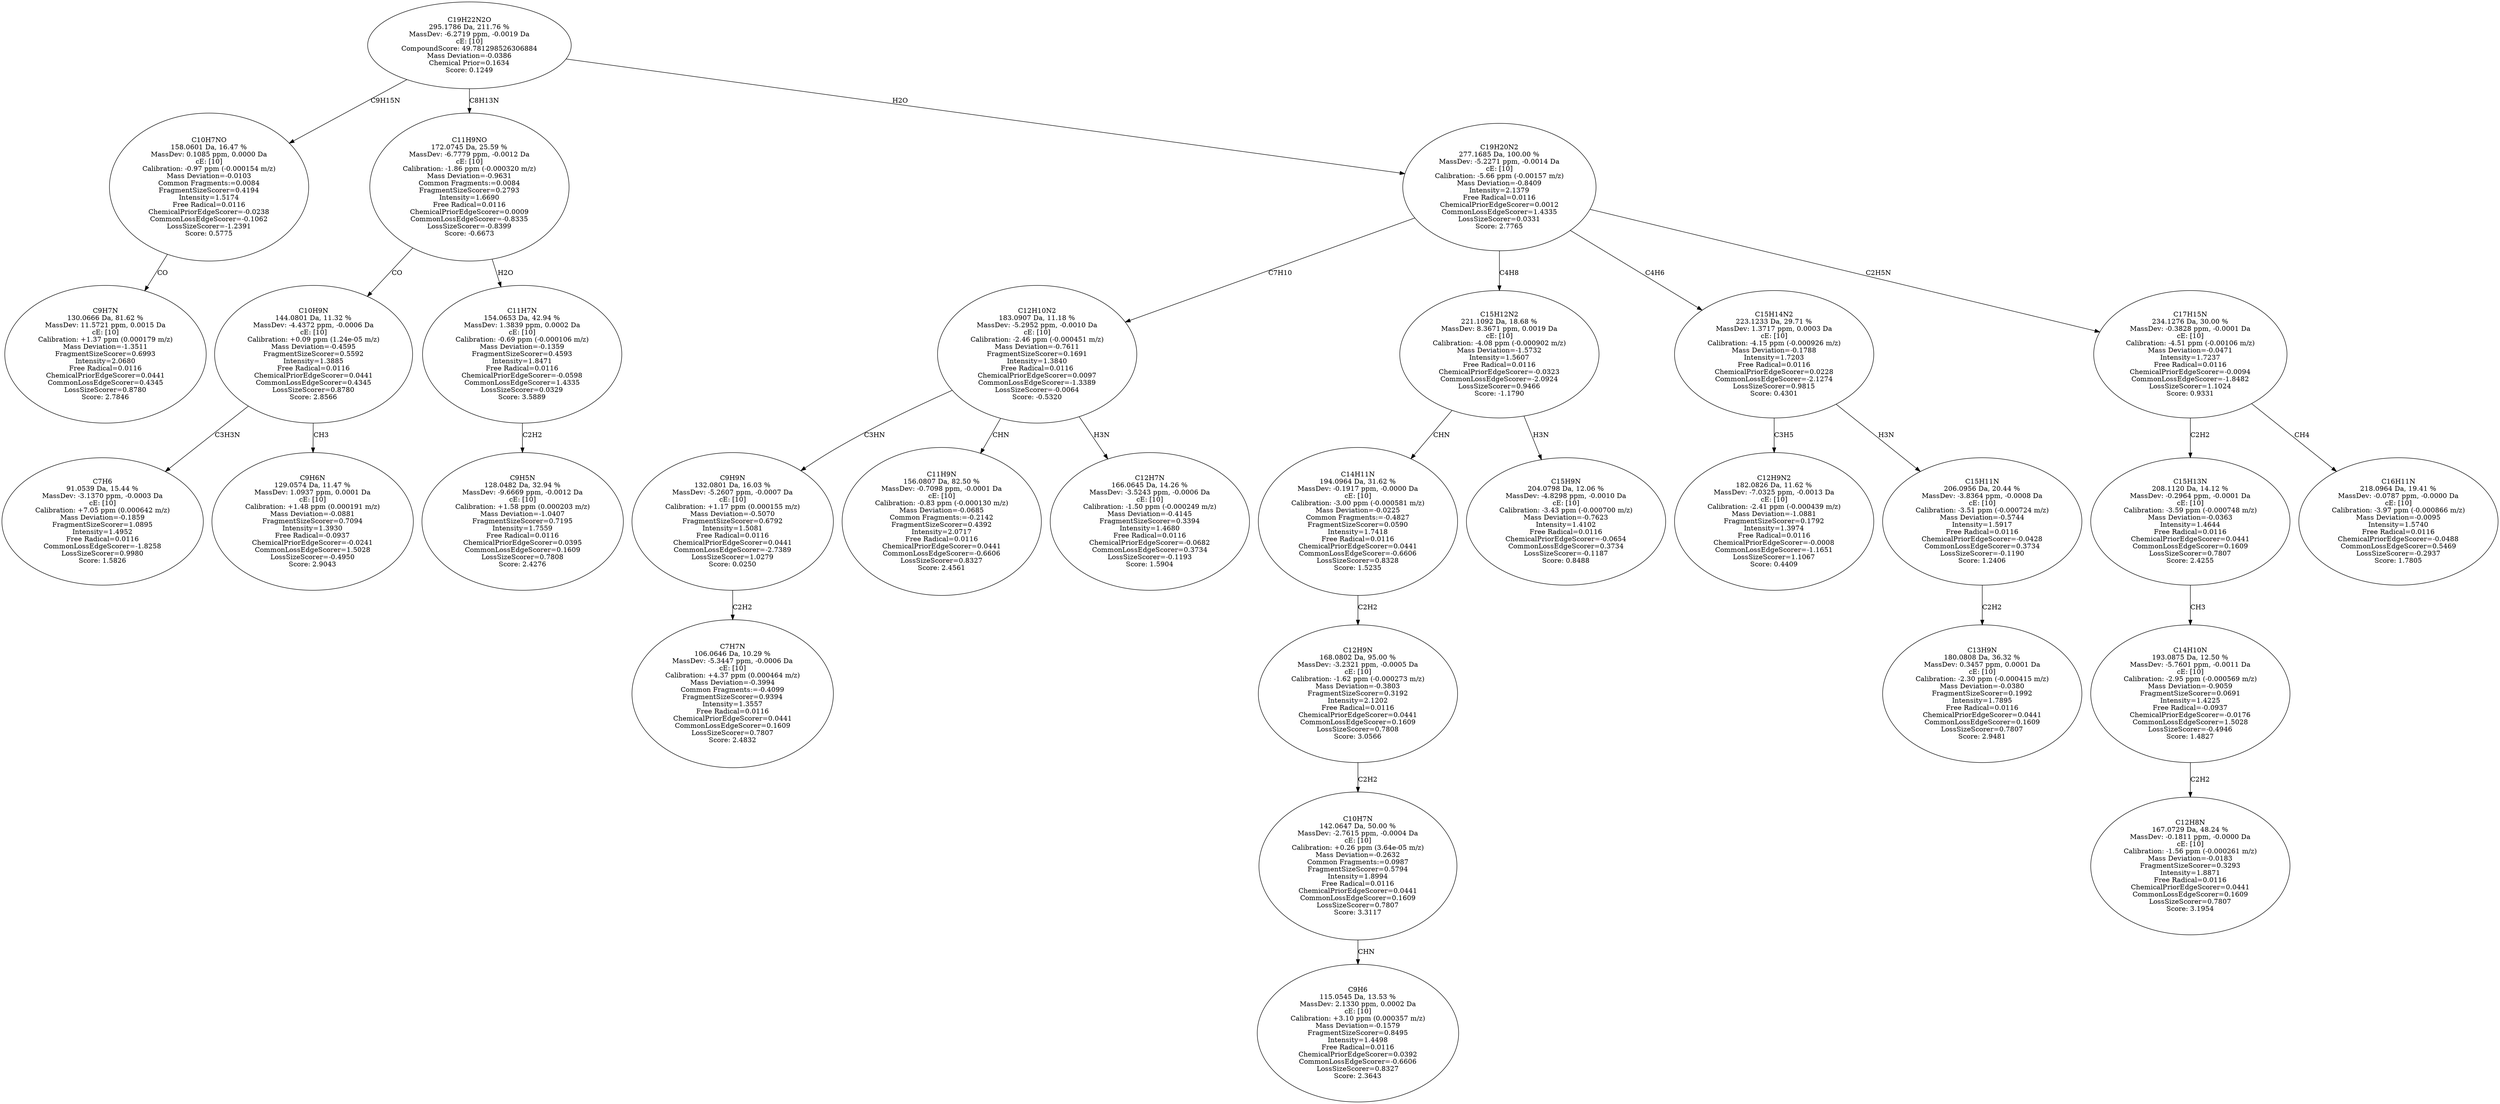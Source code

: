 strict digraph {
v1 [label="C9H7N\n130.0666 Da, 81.62 %\nMassDev: 11.5721 ppm, 0.0015 Da\ncE: [10]\nCalibration: +1.37 ppm (0.000179 m/z)\nMass Deviation=-1.3511\nFragmentSizeScorer=0.6993\nIntensity=2.0680\nFree Radical=0.0116\nChemicalPriorEdgeScorer=0.0441\nCommonLossEdgeScorer=0.4345\nLossSizeScorer=0.8780\nScore: 2.7846"];
v2 [label="C10H7NO\n158.0601 Da, 16.47 %\nMassDev: 0.1085 ppm, 0.0000 Da\ncE: [10]\nCalibration: -0.97 ppm (-0.000154 m/z)\nMass Deviation=-0.0103\nCommon Fragments:=0.0084\nFragmentSizeScorer=0.4194\nIntensity=1.5174\nFree Radical=0.0116\nChemicalPriorEdgeScorer=-0.0238\nCommonLossEdgeScorer=-0.1062\nLossSizeScorer=-1.2391\nScore: 0.5775"];
v3 [label="C7H6\n91.0539 Da, 15.44 %\nMassDev: -3.1370 ppm, -0.0003 Da\ncE: [10]\nCalibration: +7.05 ppm (0.000642 m/z)\nMass Deviation=-0.1859\nFragmentSizeScorer=1.0895\nIntensity=1.4952\nFree Radical=0.0116\nCommonLossEdgeScorer=-1.8258\nLossSizeScorer=0.9980\nScore: 1.5826"];
v4 [label="C9H6N\n129.0574 Da, 11.47 %\nMassDev: 1.0937 ppm, 0.0001 Da\ncE: [10]\nCalibration: +1.48 ppm (0.000191 m/z)\nMass Deviation=-0.0881\nFragmentSizeScorer=0.7094\nIntensity=1.3930\nFree Radical=-0.0937\nChemicalPriorEdgeScorer=-0.0241\nCommonLossEdgeScorer=1.5028\nLossSizeScorer=-0.4950\nScore: 2.9043"];
v5 [label="C10H9N\n144.0801 Da, 11.32 %\nMassDev: -4.4372 ppm, -0.0006 Da\ncE: [10]\nCalibration: +0.09 ppm (1.24e-05 m/z)\nMass Deviation=-0.4595\nFragmentSizeScorer=0.5592\nIntensity=1.3885\nFree Radical=0.0116\nChemicalPriorEdgeScorer=0.0441\nCommonLossEdgeScorer=0.4345\nLossSizeScorer=0.8780\nScore: 2.8566"];
v6 [label="C9H5N\n128.0482 Da, 32.94 %\nMassDev: -9.6669 ppm, -0.0012 Da\ncE: [10]\nCalibration: +1.58 ppm (0.000203 m/z)\nMass Deviation=-1.0407\nFragmentSizeScorer=0.7195\nIntensity=1.7559\nFree Radical=0.0116\nChemicalPriorEdgeScorer=0.0395\nCommonLossEdgeScorer=0.1609\nLossSizeScorer=0.7808\nScore: 2.4276"];
v7 [label="C11H7N\n154.0653 Da, 42.94 %\nMassDev: 1.3839 ppm, 0.0002 Da\ncE: [10]\nCalibration: -0.69 ppm (-0.000106 m/z)\nMass Deviation=-0.1359\nFragmentSizeScorer=0.4593\nIntensity=1.8471\nFree Radical=0.0116\nChemicalPriorEdgeScorer=-0.0598\nCommonLossEdgeScorer=1.4335\nLossSizeScorer=0.0329\nScore: 3.5889"];
v8 [label="C11H9NO\n172.0745 Da, 25.59 %\nMassDev: -6.7779 ppm, -0.0012 Da\ncE: [10]\nCalibration: -1.86 ppm (-0.000320 m/z)\nMass Deviation=-0.9631\nCommon Fragments:=0.0084\nFragmentSizeScorer=0.2793\nIntensity=1.6690\nFree Radical=0.0116\nChemicalPriorEdgeScorer=0.0009\nCommonLossEdgeScorer=-0.8335\nLossSizeScorer=-0.8399\nScore: -0.6673"];
v9 [label="C7H7N\n106.0646 Da, 10.29 %\nMassDev: -5.3447 ppm, -0.0006 Da\ncE: [10]\nCalibration: +4.37 ppm (0.000464 m/z)\nMass Deviation=-0.3994\nCommon Fragments:=-0.4099\nFragmentSizeScorer=0.9394\nIntensity=1.3557\nFree Radical=0.0116\nChemicalPriorEdgeScorer=0.0441\nCommonLossEdgeScorer=0.1609\nLossSizeScorer=0.7807\nScore: 2.4832"];
v10 [label="C9H9N\n132.0801 Da, 16.03 %\nMassDev: -5.2607 ppm, -0.0007 Da\ncE: [10]\nCalibration: +1.17 ppm (0.000155 m/z)\nMass Deviation=-0.5070\nFragmentSizeScorer=0.6792\nIntensity=1.5081\nFree Radical=0.0116\nChemicalPriorEdgeScorer=0.0441\nCommonLossEdgeScorer=-2.7389\nLossSizeScorer=1.0279\nScore: 0.0250"];
v11 [label="C11H9N\n156.0807 Da, 82.50 %\nMassDev: -0.7098 ppm, -0.0001 Da\ncE: [10]\nCalibration: -0.83 ppm (-0.000130 m/z)\nMass Deviation=-0.0685\nCommon Fragments:=-0.2142\nFragmentSizeScorer=0.4392\nIntensity=2.0717\nFree Radical=0.0116\nChemicalPriorEdgeScorer=0.0441\nCommonLossEdgeScorer=-0.6606\nLossSizeScorer=0.8327\nScore: 2.4561"];
v12 [label="C12H7N\n166.0645 Da, 14.26 %\nMassDev: -3.5243 ppm, -0.0006 Da\ncE: [10]\nCalibration: -1.50 ppm (-0.000249 m/z)\nMass Deviation=-0.4145\nFragmentSizeScorer=0.3394\nIntensity=1.4680\nFree Radical=0.0116\nChemicalPriorEdgeScorer=-0.0682\nCommonLossEdgeScorer=0.3734\nLossSizeScorer=-0.1193\nScore: 1.5904"];
v13 [label="C12H10N2\n183.0907 Da, 11.18 %\nMassDev: -5.2952 ppm, -0.0010 Da\ncE: [10]\nCalibration: -2.46 ppm (-0.000451 m/z)\nMass Deviation=-0.7611\nFragmentSizeScorer=0.1691\nIntensity=1.3840\nFree Radical=0.0116\nChemicalPriorEdgeScorer=0.0097\nCommonLossEdgeScorer=-1.3389\nLossSizeScorer=-0.0064\nScore: -0.5320"];
v14 [label="C9H6\n115.0545 Da, 13.53 %\nMassDev: 2.1330 ppm, 0.0002 Da\ncE: [10]\nCalibration: +3.10 ppm (0.000357 m/z)\nMass Deviation=-0.1579\nFragmentSizeScorer=0.8495\nIntensity=1.4498\nFree Radical=0.0116\nChemicalPriorEdgeScorer=0.0392\nCommonLossEdgeScorer=-0.6606\nLossSizeScorer=0.8327\nScore: 2.3643"];
v15 [label="C10H7N\n142.0647 Da, 50.00 %\nMassDev: -2.7615 ppm, -0.0004 Da\ncE: [10]\nCalibration: +0.26 ppm (3.64e-05 m/z)\nMass Deviation=-0.2632\nCommon Fragments:=0.0987\nFragmentSizeScorer=0.5794\nIntensity=1.8994\nFree Radical=0.0116\nChemicalPriorEdgeScorer=0.0441\nCommonLossEdgeScorer=0.1609\nLossSizeScorer=0.7807\nScore: 3.3117"];
v16 [label="C12H9N\n168.0802 Da, 95.00 %\nMassDev: -3.2321 ppm, -0.0005 Da\ncE: [10]\nCalibration: -1.62 ppm (-0.000273 m/z)\nMass Deviation=-0.3803\nFragmentSizeScorer=0.3192\nIntensity=2.1202\nFree Radical=0.0116\nChemicalPriorEdgeScorer=0.0441\nCommonLossEdgeScorer=0.1609\nLossSizeScorer=0.7808\nScore: 3.0566"];
v17 [label="C14H11N\n194.0964 Da, 31.62 %\nMassDev: -0.1917 ppm, -0.0000 Da\ncE: [10]\nCalibration: -3.00 ppm (-0.000581 m/z)\nMass Deviation=-0.0225\nCommon Fragments:=-0.4827\nFragmentSizeScorer=0.0590\nIntensity=1.7418\nFree Radical=0.0116\nChemicalPriorEdgeScorer=0.0441\nCommonLossEdgeScorer=-0.6606\nLossSizeScorer=0.8328\nScore: 1.5235"];
v18 [label="C15H9N\n204.0798 Da, 12.06 %\nMassDev: -4.8298 ppm, -0.0010 Da\ncE: [10]\nCalibration: -3.43 ppm (-0.000700 m/z)\nMass Deviation=-0.7623\nIntensity=1.4102\nFree Radical=0.0116\nChemicalPriorEdgeScorer=-0.0654\nCommonLossEdgeScorer=0.3734\nLossSizeScorer=-0.1187\nScore: 0.8488"];
v19 [label="C15H12N2\n221.1092 Da, 18.68 %\nMassDev: 8.3671 ppm, 0.0019 Da\ncE: [10]\nCalibration: -4.08 ppm (-0.000902 m/z)\nMass Deviation=-1.5732\nIntensity=1.5607\nFree Radical=0.0116\nChemicalPriorEdgeScorer=-0.0323\nCommonLossEdgeScorer=-2.0924\nLossSizeScorer=0.9466\nScore: -1.1790"];
v20 [label="C12H9N2\n182.0826 Da, 11.62 %\nMassDev: -7.0325 ppm, -0.0013 Da\ncE: [10]\nCalibration: -2.41 ppm (-0.000439 m/z)\nMass Deviation=-1.0881\nFragmentSizeScorer=0.1792\nIntensity=1.3974\nFree Radical=0.0116\nChemicalPriorEdgeScorer=-0.0008\nCommonLossEdgeScorer=-1.1651\nLossSizeScorer=1.1067\nScore: 0.4409"];
v21 [label="C13H9N\n180.0808 Da, 36.32 %\nMassDev: 0.3457 ppm, 0.0001 Da\ncE: [10]\nCalibration: -2.30 ppm (-0.000415 m/z)\nMass Deviation=-0.0380\nFragmentSizeScorer=0.1992\nIntensity=1.7895\nFree Radical=0.0116\nChemicalPriorEdgeScorer=0.0441\nCommonLossEdgeScorer=0.1609\nLossSizeScorer=0.7807\nScore: 2.9481"];
v22 [label="C15H11N\n206.0956 Da, 20.44 %\nMassDev: -3.8364 ppm, -0.0008 Da\ncE: [10]\nCalibration: -3.51 ppm (-0.000724 m/z)\nMass Deviation=-0.5744\nIntensity=1.5917\nFree Radical=0.0116\nChemicalPriorEdgeScorer=-0.0428\nCommonLossEdgeScorer=0.3734\nLossSizeScorer=-0.1190\nScore: 1.2406"];
v23 [label="C15H14N2\n223.1233 Da, 29.71 %\nMassDev: 1.3717 ppm, 0.0003 Da\ncE: [10]\nCalibration: -4.15 ppm (-0.000926 m/z)\nMass Deviation=-0.1788\nIntensity=1.7203\nFree Radical=0.0116\nChemicalPriorEdgeScorer=0.0228\nCommonLossEdgeScorer=-2.1274\nLossSizeScorer=0.9815\nScore: 0.4301"];
v24 [label="C12H8N\n167.0729 Da, 48.24 %\nMassDev: -0.1811 ppm, -0.0000 Da\ncE: [10]\nCalibration: -1.56 ppm (-0.000261 m/z)\nMass Deviation=-0.0183\nFragmentSizeScorer=0.3293\nIntensity=1.8871\nFree Radical=0.0116\nChemicalPriorEdgeScorer=0.0441\nCommonLossEdgeScorer=0.1609\nLossSizeScorer=0.7807\nScore: 3.1954"];
v25 [label="C14H10N\n193.0875 Da, 12.50 %\nMassDev: -5.7601 ppm, -0.0011 Da\ncE: [10]\nCalibration: -2.95 ppm (-0.000569 m/z)\nMass Deviation=-0.9059\nFragmentSizeScorer=0.0691\nIntensity=1.4225\nFree Radical=-0.0937\nChemicalPriorEdgeScorer=-0.0176\nCommonLossEdgeScorer=1.5028\nLossSizeScorer=-0.4946\nScore: 1.4827"];
v26 [label="C15H13N\n208.1120 Da, 14.12 %\nMassDev: -0.2964 ppm, -0.0001 Da\ncE: [10]\nCalibration: -3.59 ppm (-0.000748 m/z)\nMass Deviation=-0.0363\nIntensity=1.4644\nFree Radical=0.0116\nChemicalPriorEdgeScorer=0.0441\nCommonLossEdgeScorer=0.1609\nLossSizeScorer=0.7807\nScore: 2.4255"];
v27 [label="C16H11N\n218.0964 Da, 19.41 %\nMassDev: -0.0787 ppm, -0.0000 Da\ncE: [10]\nCalibration: -3.97 ppm (-0.000866 m/z)\nMass Deviation=-0.0095\nIntensity=1.5740\nFree Radical=0.0116\nChemicalPriorEdgeScorer=-0.0488\nCommonLossEdgeScorer=0.5469\nLossSizeScorer=-0.2937\nScore: 1.7805"];
v28 [label="C17H15N\n234.1276 Da, 30.00 %\nMassDev: -0.3828 ppm, -0.0001 Da\ncE: [10]\nCalibration: -4.51 ppm (-0.00106 m/z)\nMass Deviation=-0.0471\nIntensity=1.7237\nFree Radical=0.0116\nChemicalPriorEdgeScorer=-0.0094\nCommonLossEdgeScorer=-1.8482\nLossSizeScorer=1.1024\nScore: 0.9331"];
v29 [label="C19H20N2\n277.1685 Da, 100.00 %\nMassDev: -5.2271 ppm, -0.0014 Da\ncE: [10]\nCalibration: -5.66 ppm (-0.00157 m/z)\nMass Deviation=-0.8409\nIntensity=2.1379\nFree Radical=0.0116\nChemicalPriorEdgeScorer=0.0012\nCommonLossEdgeScorer=1.4335\nLossSizeScorer=0.0331\nScore: 2.7765"];
v30 [label="C19H22N2O\n295.1786 Da, 211.76 %\nMassDev: -6.2719 ppm, -0.0019 Da\ncE: [10]\nCompoundScore: 49.781298526306884\nMass Deviation=-0.0386\nChemical Prior=0.1634\nScore: 0.1249"];
v2 -> v1 [label="CO"];
v30 -> v2 [label="C9H15N"];
v5 -> v3 [label="C3H3N"];
v5 -> v4 [label="CH3"];
v8 -> v5 [label="CO"];
v7 -> v6 [label="C2H2"];
v8 -> v7 [label="H2O"];
v30 -> v8 [label="C8H13N"];
v10 -> v9 [label="C2H2"];
v13 -> v10 [label="C3HN"];
v13 -> v11 [label="CHN"];
v13 -> v12 [label="H3N"];
v29 -> v13 [label="C7H10"];
v15 -> v14 [label="CHN"];
v16 -> v15 [label="C2H2"];
v17 -> v16 [label="C2H2"];
v19 -> v17 [label="CHN"];
v19 -> v18 [label="H3N"];
v29 -> v19 [label="C4H8"];
v23 -> v20 [label="C3H5"];
v22 -> v21 [label="C2H2"];
v23 -> v22 [label="H3N"];
v29 -> v23 [label="C4H6"];
v25 -> v24 [label="C2H2"];
v26 -> v25 [label="CH3"];
v28 -> v26 [label="C2H2"];
v28 -> v27 [label="CH4"];
v29 -> v28 [label="C2H5N"];
v30 -> v29 [label="H2O"];
}
